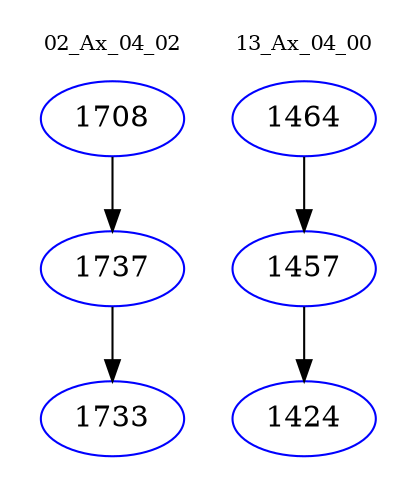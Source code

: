 digraph{
subgraph cluster_0 {
color = white
label = "02_Ax_04_02";
fontsize=10;
T0_1708 [label="1708", color="blue"]
T0_1708 -> T0_1737 [color="black"]
T0_1737 [label="1737", color="blue"]
T0_1737 -> T0_1733 [color="black"]
T0_1733 [label="1733", color="blue"]
}
subgraph cluster_1 {
color = white
label = "13_Ax_04_00";
fontsize=10;
T1_1464 [label="1464", color="blue"]
T1_1464 -> T1_1457 [color="black"]
T1_1457 [label="1457", color="blue"]
T1_1457 -> T1_1424 [color="black"]
T1_1424 [label="1424", color="blue"]
}
}
